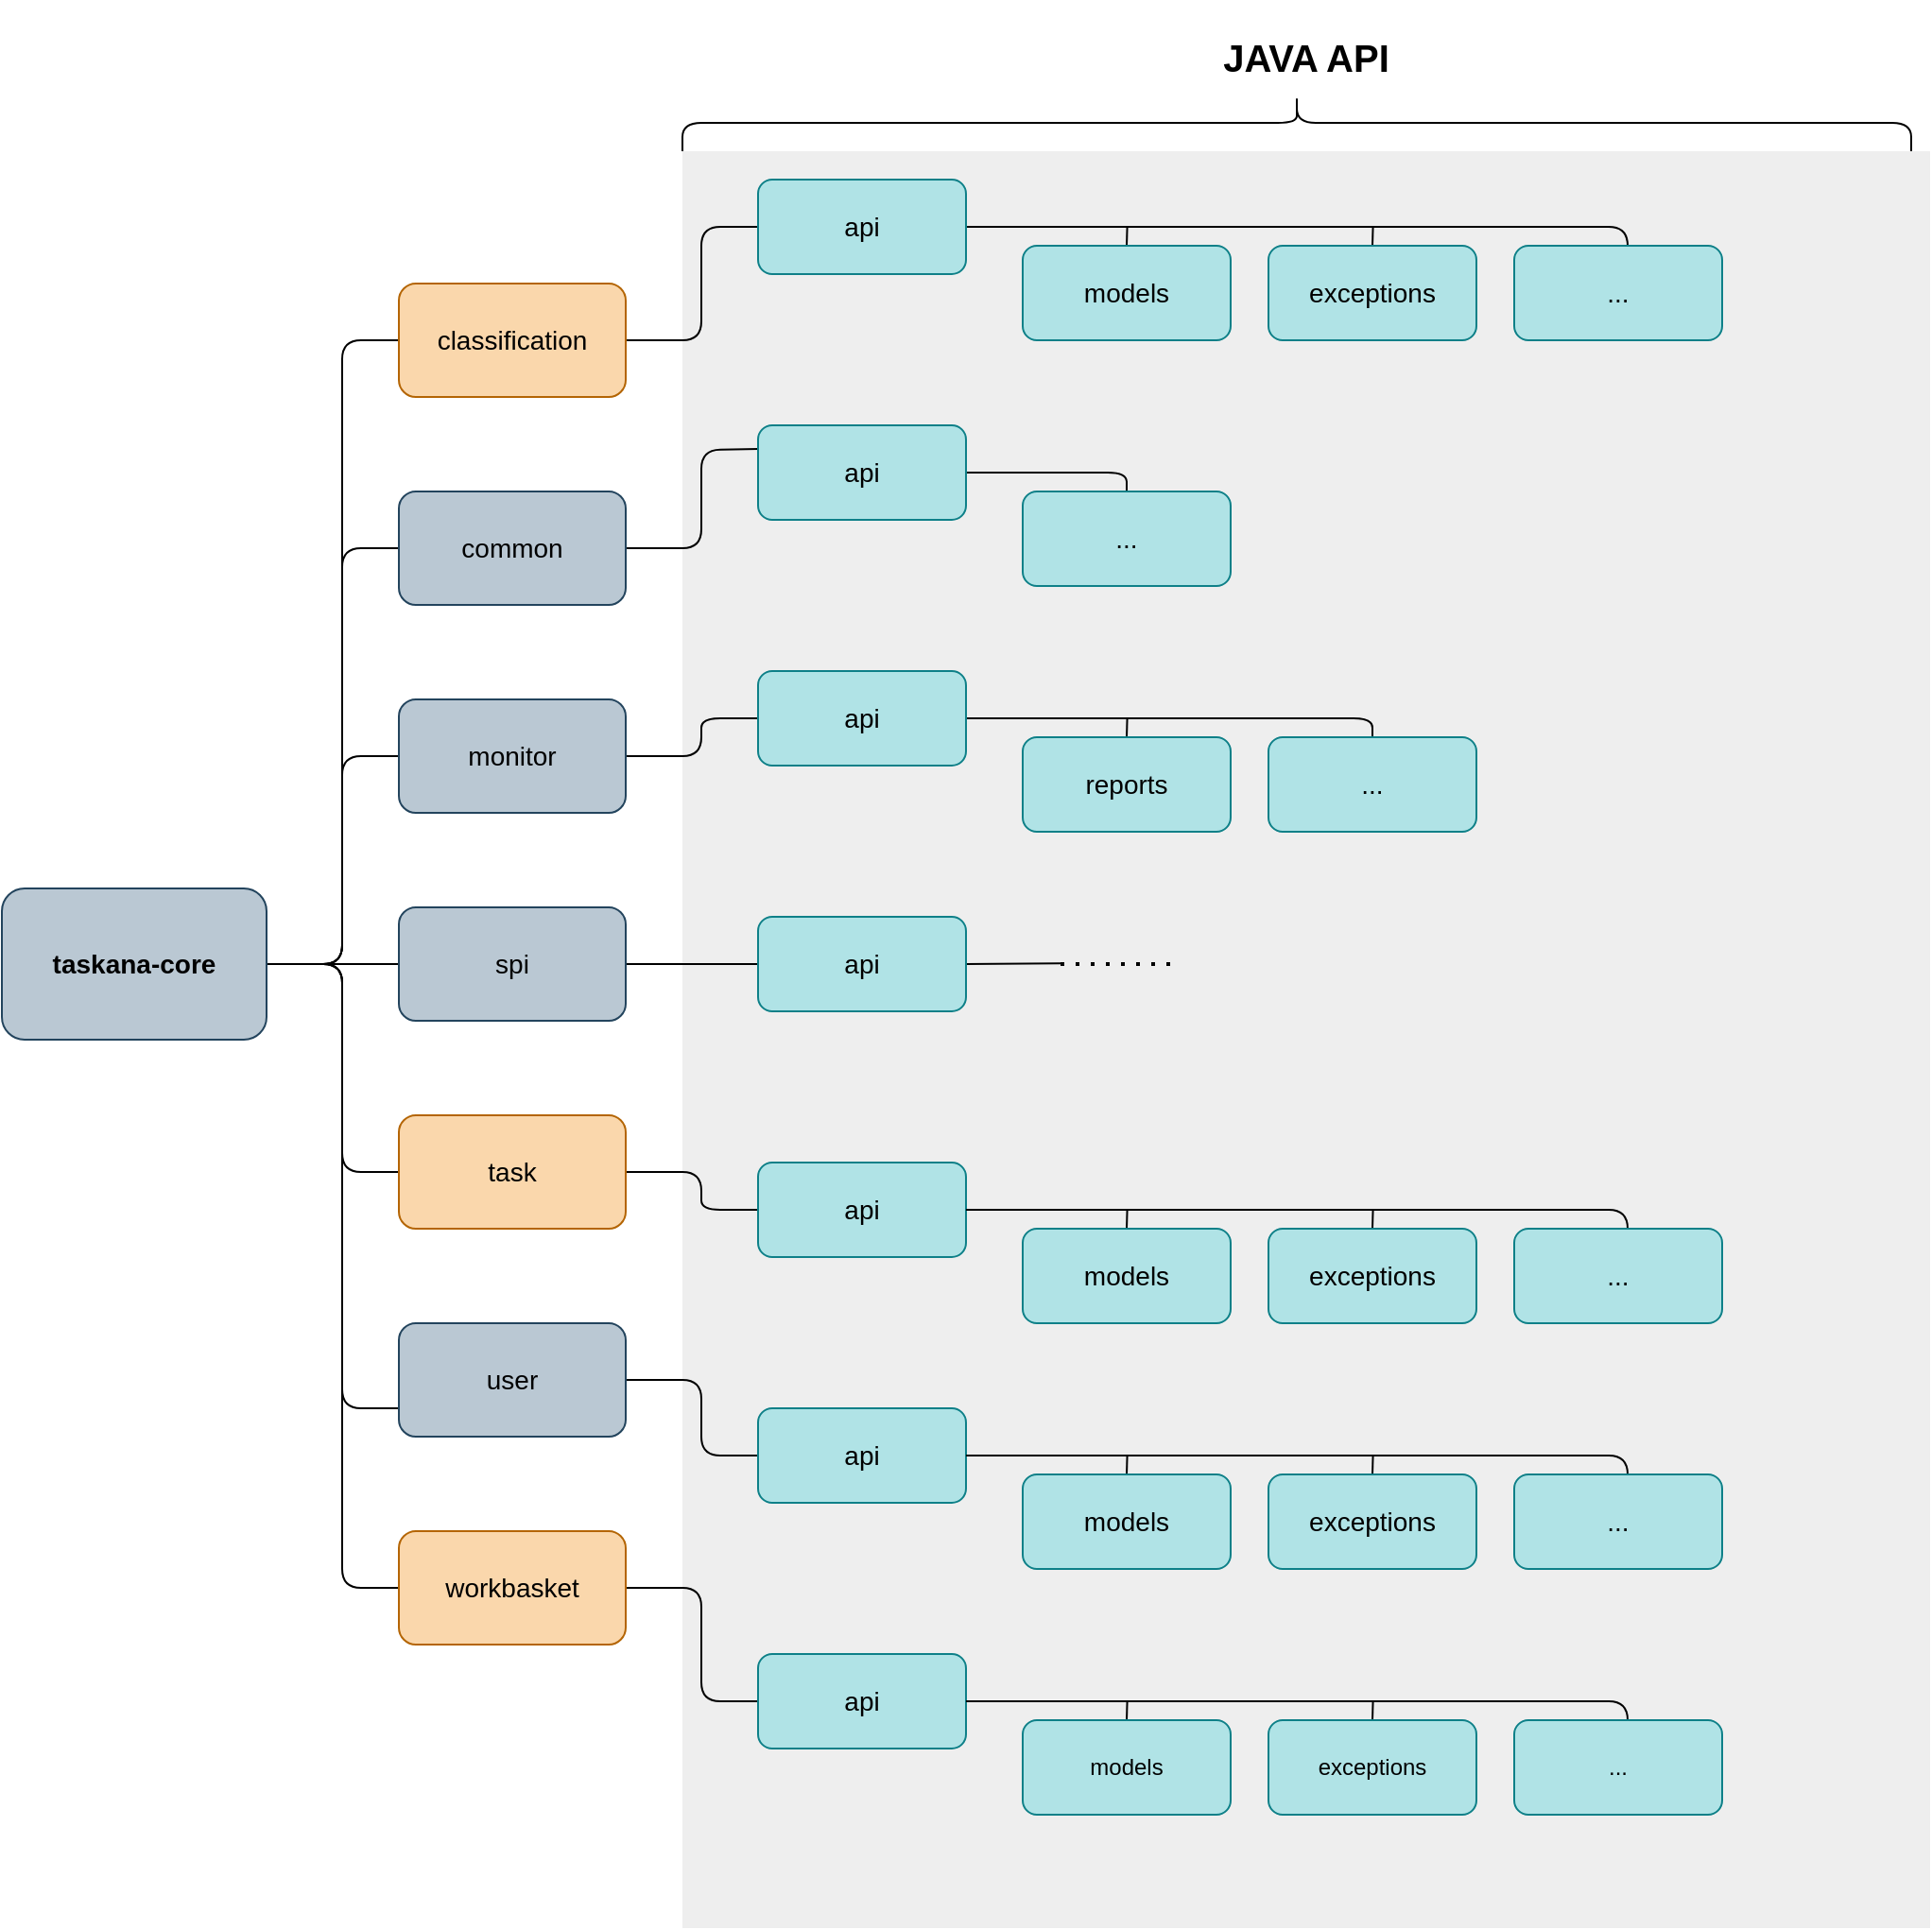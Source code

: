<mxfile>
    <diagram id="tQ7L7jLhEiCsHXpghWq2" name="Page-1">
        <mxGraphModel dx="864" dy="1835" grid="1" gridSize="10" guides="1" tooltips="1" connect="1" arrows="1" fold="1" page="1" pageScale="1" pageWidth="827" pageHeight="1169" math="0" shadow="0">
            <root>
                <mxCell id="0"/>
                <mxCell id="1" parent="0"/>
                <mxCell id="112" value="" style="rounded=0.5;whiteSpace=wrap;html=1;fontSize=14;fillColor=#eeeeee;strokeColor=none;" vertex="1" parent="1">
                    <mxGeometry x="420" y="60" width="660" height="940" as="geometry"/>
                </mxCell>
                <mxCell id="45" style="edgeStyle=none;html=1;exitX=1;exitY=0.5;exitDx=0;exitDy=0;fontSize=14;endArrow=none;endFill=0;entryX=0;entryY=0.5;entryDx=0;entryDy=0;" edge="1" parent="1" source="2" target="3">
                    <mxGeometry relative="1" as="geometry">
                        <mxPoint x="240" y="220" as="targetPoint"/>
                        <Array as="points">
                            <mxPoint x="240" y="490"/>
                            <mxPoint x="240" y="160"/>
                        </Array>
                    </mxGeometry>
                </mxCell>
                <mxCell id="46" style="edgeStyle=none;html=1;exitX=1;exitY=0.5;exitDx=0;exitDy=0;entryX=0;entryY=0.5;entryDx=0;entryDy=0;fontSize=14;endArrow=none;endFill=0;" edge="1" parent="1" source="2" target="4">
                    <mxGeometry relative="1" as="geometry">
                        <Array as="points">
                            <mxPoint x="240" y="490"/>
                            <mxPoint x="240" y="270"/>
                        </Array>
                    </mxGeometry>
                </mxCell>
                <mxCell id="47" style="edgeStyle=none;html=1;exitX=1;exitY=0.5;exitDx=0;exitDy=0;entryX=0;entryY=0.5;entryDx=0;entryDy=0;fontSize=14;endArrow=none;endFill=0;" edge="1" parent="1" source="2" target="5">
                    <mxGeometry relative="1" as="geometry">
                        <Array as="points">
                            <mxPoint x="240" y="490"/>
                            <mxPoint x="240" y="380"/>
                        </Array>
                    </mxGeometry>
                </mxCell>
                <mxCell id="48" style="edgeStyle=none;html=1;exitX=1;exitY=0.5;exitDx=0;exitDy=0;entryX=0;entryY=0.5;entryDx=0;entryDy=0;fontSize=14;endArrow=none;endFill=0;" edge="1" parent="1" source="2" target="6">
                    <mxGeometry relative="1" as="geometry"/>
                </mxCell>
                <mxCell id="49" style="edgeStyle=none;html=1;exitX=1;exitY=0.5;exitDx=0;exitDy=0;entryX=0;entryY=0.5;entryDx=0;entryDy=0;fontSize=14;endArrow=none;endFill=0;" edge="1" parent="1" source="2" target="7">
                    <mxGeometry relative="1" as="geometry">
                        <Array as="points">
                            <mxPoint x="240" y="490"/>
                            <mxPoint x="240" y="600"/>
                        </Array>
                    </mxGeometry>
                </mxCell>
                <mxCell id="50" style="edgeStyle=none;html=1;exitX=1;exitY=0.5;exitDx=0;exitDy=0;entryX=0;entryY=0.75;entryDx=0;entryDy=0;fontSize=14;endArrow=none;endFill=0;" edge="1" parent="1" source="2" target="8">
                    <mxGeometry relative="1" as="geometry">
                        <Array as="points">
                            <mxPoint x="240" y="490"/>
                            <mxPoint x="240" y="725"/>
                        </Array>
                    </mxGeometry>
                </mxCell>
                <mxCell id="51" style="edgeStyle=none;html=1;exitX=1;exitY=0.5;exitDx=0;exitDy=0;entryX=0;entryY=0.5;entryDx=0;entryDy=0;fontSize=14;endArrow=none;endFill=0;" edge="1" parent="1" source="2" target="9">
                    <mxGeometry relative="1" as="geometry">
                        <Array as="points">
                            <mxPoint x="240" y="490"/>
                            <mxPoint x="240" y="820"/>
                        </Array>
                    </mxGeometry>
                </mxCell>
                <mxCell id="2" value="&lt;font style=&quot;font-size: 14px&quot;&gt;&lt;b&gt;taskana-core&lt;/b&gt;&lt;/font&gt;" style="rounded=1;whiteSpace=wrap;html=1;fillColor=#bac8d3;strokeColor=#23445d;" vertex="1" parent="1">
                    <mxGeometry x="60" y="450" width="140" height="80" as="geometry"/>
                </mxCell>
                <mxCell id="52" style="edgeStyle=none;html=1;exitX=1;exitY=0.5;exitDx=0;exitDy=0;entryX=0;entryY=0.5;entryDx=0;entryDy=0;fontSize=14;endArrow=none;endFill=0;" edge="1" parent="1" source="3" target="19">
                    <mxGeometry relative="1" as="geometry">
                        <Array as="points">
                            <mxPoint x="430" y="160"/>
                            <mxPoint x="430" y="100"/>
                        </Array>
                    </mxGeometry>
                </mxCell>
                <mxCell id="3" value="classification" style="rounded=1;whiteSpace=wrap;html=1;fillColor=#fad7ac;strokeColor=#b46504;fontSize=14;" vertex="1" parent="1">
                    <mxGeometry x="270" y="130" width="120" height="60" as="geometry"/>
                </mxCell>
                <mxCell id="53" style="edgeStyle=none;html=1;exitX=1;exitY=0.5;exitDx=0;exitDy=0;entryX=0;entryY=0.25;entryDx=0;entryDy=0;fontSize=14;endArrow=none;endFill=0;" edge="1" parent="1" source="4" target="23">
                    <mxGeometry relative="1" as="geometry">
                        <Array as="points">
                            <mxPoint x="430" y="270"/>
                            <mxPoint x="430" y="218"/>
                        </Array>
                    </mxGeometry>
                </mxCell>
                <mxCell id="4" value="common" style="rounded=1;whiteSpace=wrap;html=1;fillColor=#bac8d3;strokeColor=#23445d;fontSize=14;" vertex="1" parent="1">
                    <mxGeometry x="270" y="240" width="120" height="60" as="geometry"/>
                </mxCell>
                <mxCell id="54" style="edgeStyle=none;html=1;exitX=1;exitY=0.5;exitDx=0;exitDy=0;entryX=0;entryY=0.5;entryDx=0;entryDy=0;fontSize=14;endArrow=none;endFill=0;" edge="1" parent="1" source="5" target="34">
                    <mxGeometry relative="1" as="geometry">
                        <Array as="points">
                            <mxPoint x="430" y="380"/>
                            <mxPoint x="430" y="360"/>
                        </Array>
                    </mxGeometry>
                </mxCell>
                <mxCell id="5" value="monitor" style="rounded=1;whiteSpace=wrap;html=1;fillColor=#bac8d3;strokeColor=#23445d;fontSize=14;" vertex="1" parent="1">
                    <mxGeometry x="270" y="350" width="120" height="60" as="geometry"/>
                </mxCell>
                <mxCell id="55" style="edgeStyle=none;html=1;exitX=1;exitY=0.5;exitDx=0;exitDy=0;entryX=0;entryY=0.5;entryDx=0;entryDy=0;fontSize=14;endArrow=none;endFill=0;" edge="1" parent="1" source="6" target="37">
                    <mxGeometry relative="1" as="geometry"/>
                </mxCell>
                <mxCell id="6" value="spi" style="rounded=1;whiteSpace=wrap;html=1;fillColor=#bac8d3;strokeColor=#23445d;fontSize=14;" vertex="1" parent="1">
                    <mxGeometry x="270" y="460" width="120" height="60" as="geometry"/>
                </mxCell>
                <mxCell id="56" style="edgeStyle=none;html=1;exitX=1;exitY=0.5;exitDx=0;exitDy=0;entryX=0;entryY=0.5;entryDx=0;entryDy=0;fontSize=14;endArrow=none;endFill=0;" edge="1" parent="1" source="7" target="39">
                    <mxGeometry relative="1" as="geometry">
                        <Array as="points">
                            <mxPoint x="430" y="600"/>
                            <mxPoint x="430" y="620"/>
                        </Array>
                    </mxGeometry>
                </mxCell>
                <mxCell id="7" value="task" style="rounded=1;whiteSpace=wrap;html=1;fillColor=#fad7ac;strokeColor=#b46504;fontSize=14;" vertex="1" parent="1">
                    <mxGeometry x="270" y="570" width="120" height="60" as="geometry"/>
                </mxCell>
                <mxCell id="57" style="edgeStyle=none;html=1;exitX=1;exitY=0.5;exitDx=0;exitDy=0;entryX=0;entryY=0.5;entryDx=0;entryDy=0;fontSize=14;endArrow=none;endFill=0;" edge="1" parent="1" source="8" target="40">
                    <mxGeometry relative="1" as="geometry">
                        <Array as="points">
                            <mxPoint x="430" y="710"/>
                            <mxPoint x="430" y="750"/>
                        </Array>
                    </mxGeometry>
                </mxCell>
                <mxCell id="8" value="user" style="rounded=1;whiteSpace=wrap;html=1;fillColor=#bac8d3;strokeColor=#23445d;fontSize=14;" vertex="1" parent="1">
                    <mxGeometry x="270" y="680" width="120" height="60" as="geometry"/>
                </mxCell>
                <mxCell id="58" style="edgeStyle=none;html=1;exitX=1;exitY=0.5;exitDx=0;exitDy=0;entryX=0;entryY=0.5;entryDx=0;entryDy=0;fontSize=14;endArrow=none;endFill=0;" edge="1" parent="1" source="9" target="41">
                    <mxGeometry relative="1" as="geometry">
                        <Array as="points">
                            <mxPoint x="430" y="820"/>
                            <mxPoint x="430" y="880"/>
                        </Array>
                    </mxGeometry>
                </mxCell>
                <mxCell id="9" value="workbasket" style="rounded=1;whiteSpace=wrap;html=1;fillColor=#fad7ac;strokeColor=#b46504;fontSize=14;" vertex="1" parent="1">
                    <mxGeometry x="270" y="790" width="120" height="60" as="geometry"/>
                </mxCell>
                <mxCell id="80" style="edgeStyle=none;html=1;exitX=1;exitY=0.5;exitDx=0;exitDy=0;fontSize=14;endArrow=none;endFill=0;" edge="1" parent="1" source="19">
                    <mxGeometry relative="1" as="geometry">
                        <mxPoint x="920" y="120" as="targetPoint"/>
                        <Array as="points">
                            <mxPoint x="920" y="100"/>
                        </Array>
                    </mxGeometry>
                </mxCell>
                <mxCell id="19" value="api" style="rounded=1;whiteSpace=wrap;html=1;fillColor=#b0e3e6;strokeColor=#0e8088;fontSize=14;" vertex="1" parent="1">
                    <mxGeometry x="460" y="75" width="110" height="50" as="geometry"/>
                </mxCell>
                <mxCell id="83" style="edgeStyle=none;html=1;exitX=1;exitY=0.5;exitDx=0;exitDy=0;fontSize=14;endArrow=none;endFill=0;entryX=0.5;entryY=0;entryDx=0;entryDy=0;" edge="1" parent="1" source="23" target="62">
                    <mxGeometry relative="1" as="geometry">
                        <mxPoint x="660" y="229.571" as="targetPoint"/>
                        <Array as="points">
                            <mxPoint x="655" y="230"/>
                        </Array>
                    </mxGeometry>
                </mxCell>
                <mxCell id="23" value="api" style="rounded=1;whiteSpace=wrap;html=1;fillColor=#b0e3e6;strokeColor=#0e8088;fontSize=14;" vertex="1" parent="1">
                    <mxGeometry x="460" y="205" width="110" height="50" as="geometry"/>
                </mxCell>
                <mxCell id="84" style="edgeStyle=none;html=1;exitX=1;exitY=0.5;exitDx=0;exitDy=0;entryX=0.5;entryY=0;entryDx=0;entryDy=0;fontSize=14;endArrow=none;endFill=0;" edge="1" parent="1" source="34" target="66">
                    <mxGeometry relative="1" as="geometry">
                        <Array as="points">
                            <mxPoint x="785" y="360"/>
                        </Array>
                    </mxGeometry>
                </mxCell>
                <mxCell id="34" value="api" style="rounded=1;whiteSpace=wrap;html=1;fillColor=#b0e3e6;strokeColor=#0e8088;fontSize=14;" vertex="1" parent="1">
                    <mxGeometry x="460" y="335" width="110" height="50" as="geometry"/>
                </mxCell>
                <mxCell id="91" style="edgeStyle=none;html=1;exitX=1;exitY=0.5;exitDx=0;exitDy=0;fontSize=14;endArrow=none;endFill=0;" edge="1" parent="1" source="37">
                    <mxGeometry relative="1" as="geometry">
                        <mxPoint x="620" y="489.571" as="targetPoint"/>
                    </mxGeometry>
                </mxCell>
                <mxCell id="37" value="api" style="rounded=1;whiteSpace=wrap;html=1;fillColor=#b0e3e6;strokeColor=#0e8088;fontSize=14;" vertex="1" parent="1">
                    <mxGeometry x="460" y="465" width="110" height="50" as="geometry"/>
                </mxCell>
                <mxCell id="39" value="api" style="rounded=1;whiteSpace=wrap;html=1;fillColor=#b0e3e6;strokeColor=#0e8088;fontSize=14;" vertex="1" parent="1">
                    <mxGeometry x="460" y="595" width="110" height="50" as="geometry"/>
                </mxCell>
                <mxCell id="40" value="api" style="rounded=1;whiteSpace=wrap;html=1;fillColor=#b0e3e6;strokeColor=#0e8088;fontSize=14;" vertex="1" parent="1">
                    <mxGeometry x="460" y="725" width="110" height="50" as="geometry"/>
                </mxCell>
                <mxCell id="41" value="api" style="rounded=1;whiteSpace=wrap;html=1;fillColor=#b0e3e6;strokeColor=#0e8088;fontSize=14;" vertex="1" parent="1">
                    <mxGeometry x="460" y="855" width="110" height="50" as="geometry"/>
                </mxCell>
                <mxCell id="82" style="edgeStyle=none;html=1;exitX=0.5;exitY=0;exitDx=0;exitDy=0;fontSize=14;endArrow=none;endFill=0;" edge="1" parent="1" source="59">
                    <mxGeometry relative="1" as="geometry">
                        <mxPoint x="655.286" y="100" as="targetPoint"/>
                    </mxGeometry>
                </mxCell>
                <mxCell id="59" value="models" style="rounded=1;whiteSpace=wrap;html=1;fillColor=#b0e3e6;strokeColor=#0e8088;fontSize=14;" vertex="1" parent="1">
                    <mxGeometry x="600" y="110" width="110" height="50" as="geometry"/>
                </mxCell>
                <mxCell id="81" style="edgeStyle=none;html=1;exitX=0.5;exitY=0;exitDx=0;exitDy=0;fontSize=14;endArrow=none;endFill=0;" edge="1" parent="1" source="60">
                    <mxGeometry relative="1" as="geometry">
                        <mxPoint x="785.286" y="100" as="targetPoint"/>
                    </mxGeometry>
                </mxCell>
                <mxCell id="60" value="exceptions" style="rounded=1;whiteSpace=wrap;html=1;fillColor=#b0e3e6;strokeColor=#0e8088;fontSize=14;" vertex="1" parent="1">
                    <mxGeometry x="730" y="110" width="110" height="50" as="geometry"/>
                </mxCell>
                <mxCell id="61" value="..." style="rounded=1;whiteSpace=wrap;html=1;fillColor=#b0e3e6;strokeColor=#0e8088;fontSize=14;" vertex="1" parent="1">
                    <mxGeometry x="860" y="110" width="110" height="50" as="geometry"/>
                </mxCell>
                <mxCell id="62" value="..." style="rounded=1;whiteSpace=wrap;html=1;fillColor=#b0e3e6;strokeColor=#0e8088;fontSize=14;" vertex="1" parent="1">
                    <mxGeometry x="600" y="240" width="110" height="50" as="geometry"/>
                </mxCell>
                <mxCell id="85" style="edgeStyle=none;html=1;exitX=0.5;exitY=0;exitDx=0;exitDy=0;fontSize=14;endArrow=none;endFill=0;" edge="1" parent="1" source="65">
                    <mxGeometry relative="1" as="geometry">
                        <mxPoint x="655.286" y="369.571" as="targetPoint"/>
                    </mxGeometry>
                </mxCell>
                <mxCell id="87" style="edgeStyle=none;html=1;exitX=0.5;exitY=0;exitDx=0;exitDy=0;fontSize=14;endArrow=none;endFill=0;" edge="1" parent="1" source="65">
                    <mxGeometry relative="1" as="geometry">
                        <mxPoint x="655.286" y="360" as="targetPoint"/>
                    </mxGeometry>
                </mxCell>
                <mxCell id="65" value="reports" style="rounded=1;whiteSpace=wrap;html=1;fillColor=#b0e3e6;strokeColor=#0e8088;fontSize=14;" vertex="1" parent="1">
                    <mxGeometry x="600" y="370" width="110" height="50" as="geometry"/>
                </mxCell>
                <mxCell id="66" value="..." style="rounded=1;whiteSpace=wrap;html=1;fillColor=#b0e3e6;strokeColor=#0e8088;fontSize=14;" vertex="1" parent="1">
                    <mxGeometry x="730" y="370" width="110" height="50" as="geometry"/>
                </mxCell>
                <mxCell id="93" value="" style="endArrow=none;dashed=1;html=1;dashPattern=1 3;strokeWidth=2;fontSize=14;" edge="1" parent="1">
                    <mxGeometry width="50" height="50" relative="1" as="geometry">
                        <mxPoint x="620" y="490" as="sourcePoint"/>
                        <mxPoint x="680" y="490" as="targetPoint"/>
                    </mxGeometry>
                </mxCell>
                <mxCell id="94" style="edgeStyle=none;html=1;exitX=1;exitY=0.5;exitDx=0;exitDy=0;fontSize=14;endArrow=none;endFill=0;" edge="1" parent="1">
                    <mxGeometry relative="1" as="geometry">
                        <mxPoint x="570" y="620" as="sourcePoint"/>
                        <mxPoint x="920" y="640" as="targetPoint"/>
                        <Array as="points">
                            <mxPoint x="920" y="620"/>
                        </Array>
                    </mxGeometry>
                </mxCell>
                <mxCell id="99" style="edgeStyle=none;html=1;exitX=0.5;exitY=0;exitDx=0;exitDy=0;fontSize=14;endArrow=none;endFill=0;" edge="1" parent="1" source="95">
                    <mxGeometry relative="1" as="geometry">
                        <mxPoint x="655.286" y="620" as="targetPoint"/>
                    </mxGeometry>
                </mxCell>
                <mxCell id="95" value="models" style="rounded=1;whiteSpace=wrap;html=1;fillColor=#b0e3e6;strokeColor=#0e8088;fontSize=14;" vertex="1" parent="1">
                    <mxGeometry x="600" y="630" width="110" height="50" as="geometry"/>
                </mxCell>
                <mxCell id="98" style="edgeStyle=none;html=1;exitX=0.5;exitY=0;exitDx=0;exitDy=0;fontSize=14;endArrow=none;endFill=0;" edge="1" parent="1" source="96">
                    <mxGeometry relative="1" as="geometry">
                        <mxPoint x="785.286" y="620" as="targetPoint"/>
                    </mxGeometry>
                </mxCell>
                <mxCell id="96" value="exceptions" style="rounded=1;whiteSpace=wrap;html=1;fillColor=#b0e3e6;strokeColor=#0e8088;fontSize=14;" vertex="1" parent="1">
                    <mxGeometry x="730" y="630" width="110" height="50" as="geometry"/>
                </mxCell>
                <mxCell id="97" value="..." style="rounded=1;whiteSpace=wrap;html=1;fillColor=#b0e3e6;strokeColor=#0e8088;fontSize=14;" vertex="1" parent="1">
                    <mxGeometry x="860" y="630" width="110" height="50" as="geometry"/>
                </mxCell>
                <mxCell id="100" style="edgeStyle=none;html=1;exitX=1;exitY=0.5;exitDx=0;exitDy=0;fontSize=14;endArrow=none;endFill=0;" edge="1" parent="1">
                    <mxGeometry relative="1" as="geometry">
                        <mxPoint x="570" y="750" as="sourcePoint"/>
                        <mxPoint x="920" y="770" as="targetPoint"/>
                        <Array as="points">
                            <mxPoint x="920" y="750"/>
                        </Array>
                    </mxGeometry>
                </mxCell>
                <mxCell id="108" style="edgeStyle=none;html=1;exitX=0.5;exitY=0;exitDx=0;exitDy=0;fontSize=14;endArrow=none;endFill=0;" edge="1" parent="1" source="101">
                    <mxGeometry relative="1" as="geometry">
                        <mxPoint x="655.286" y="750" as="targetPoint"/>
                    </mxGeometry>
                </mxCell>
                <mxCell id="101" value="models" style="rounded=1;whiteSpace=wrap;html=1;fillColor=#b0e3e6;strokeColor=#0e8088;fontSize=14;" vertex="1" parent="1">
                    <mxGeometry x="600" y="760" width="110" height="50" as="geometry"/>
                </mxCell>
                <mxCell id="109" style="edgeStyle=none;html=1;exitX=0.5;exitY=0;exitDx=0;exitDy=0;fontSize=14;endArrow=none;endFill=0;" edge="1" parent="1" source="102">
                    <mxGeometry relative="1" as="geometry">
                        <mxPoint x="785.286" y="750" as="targetPoint"/>
                    </mxGeometry>
                </mxCell>
                <mxCell id="102" value="exceptions" style="rounded=1;whiteSpace=wrap;html=1;fillColor=#b0e3e6;strokeColor=#0e8088;fontSize=14;" vertex="1" parent="1">
                    <mxGeometry x="730" y="760" width="110" height="50" as="geometry"/>
                </mxCell>
                <mxCell id="103" value="..." style="rounded=1;whiteSpace=wrap;html=1;fillColor=#b0e3e6;strokeColor=#0e8088;fontSize=14;" vertex="1" parent="1">
                    <mxGeometry x="860" y="760" width="110" height="50" as="geometry"/>
                </mxCell>
                <mxCell id="104" style="edgeStyle=none;html=1;exitX=1;exitY=0.5;exitDx=0;exitDy=0;fontSize=14;endArrow=none;endFill=0;" edge="1" parent="1">
                    <mxGeometry relative="1" as="geometry">
                        <mxPoint x="570" y="880" as="sourcePoint"/>
                        <mxPoint x="920" y="900" as="targetPoint"/>
                        <Array as="points">
                            <mxPoint x="920" y="880"/>
                        </Array>
                    </mxGeometry>
                </mxCell>
                <mxCell id="110" style="edgeStyle=none;html=1;exitX=0.5;exitY=0;exitDx=0;exitDy=0;fontSize=14;endArrow=none;endFill=0;" edge="1" parent="1" source="105">
                    <mxGeometry relative="1" as="geometry">
                        <mxPoint x="655.286" y="880" as="targetPoint"/>
                    </mxGeometry>
                </mxCell>
                <mxCell id="105" value="models" style="rounded=1;whiteSpace=wrap;html=1;fillColor=#b0e3e6;strokeColor=#0e8088;" vertex="1" parent="1">
                    <mxGeometry x="600" y="890" width="110" height="50" as="geometry"/>
                </mxCell>
                <mxCell id="111" style="edgeStyle=none;html=1;exitX=0.5;exitY=0;exitDx=0;exitDy=0;fontSize=14;endArrow=none;endFill=0;" edge="1" parent="1" source="106">
                    <mxGeometry relative="1" as="geometry">
                        <mxPoint x="785.286" y="880" as="targetPoint"/>
                    </mxGeometry>
                </mxCell>
                <mxCell id="106" value="exceptions" style="rounded=1;whiteSpace=wrap;html=1;fillColor=#b0e3e6;strokeColor=#0e8088;" vertex="1" parent="1">
                    <mxGeometry x="730" y="890" width="110" height="50" as="geometry"/>
                </mxCell>
                <mxCell id="107" value="..." style="rounded=1;whiteSpace=wrap;html=1;fillColor=#b0e3e6;strokeColor=#0e8088;" vertex="1" parent="1">
                    <mxGeometry x="860" y="890" width="110" height="50" as="geometry"/>
                </mxCell>
                <mxCell id="113" value="" style="shape=curlyBracket;whiteSpace=wrap;html=1;rounded=1;fontSize=14;direction=south;" vertex="1" parent="1">
                    <mxGeometry x="420" y="30" width="650" height="30" as="geometry"/>
                </mxCell>
                <mxCell id="114" value="&lt;font style=&quot;font-size: 20px&quot;&gt;&lt;b&gt;JAVA API&lt;/b&gt;&lt;/font&gt;" style="rounded=0;whiteSpace=wrap;html=1;fontSize=14;fillColor=none;strokeColor=none;" vertex="1" parent="1">
                    <mxGeometry x="645" y="-20" width="210" height="60" as="geometry"/>
                </mxCell>
            </root>
        </mxGraphModel>
    </diagram>
</mxfile>